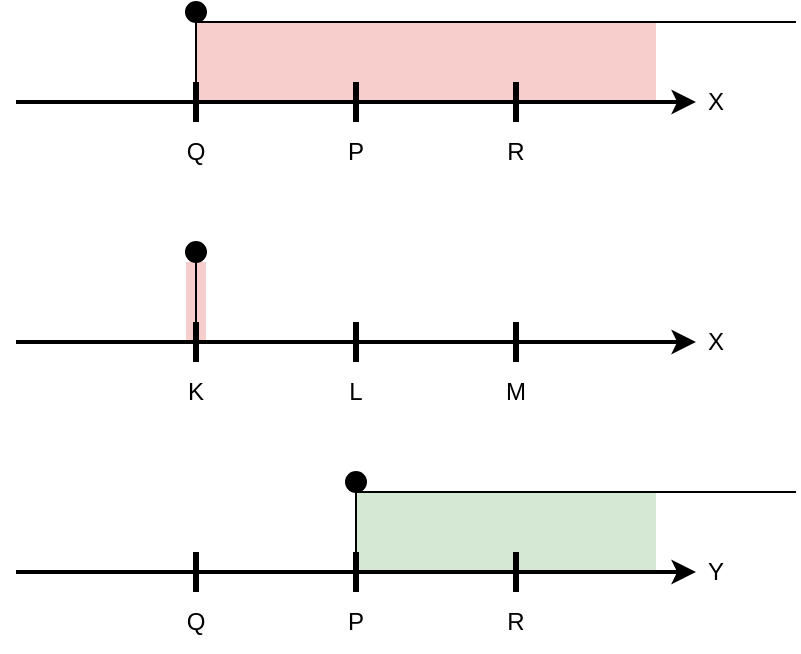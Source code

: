 <mxfile version="24.8.9">
  <diagram name="Page-1" id="3XYw_itv9GH--WRUSs52">
    <mxGraphModel dx="683" dy="375" grid="1" gridSize="10" guides="1" tooltips="1" connect="1" arrows="1" fold="1" page="1" pageScale="1" pageWidth="850" pageHeight="1100" math="0" shadow="0">
      <root>
        <mxCell id="0" />
        <mxCell id="1" parent="0" />
        <mxCell id="eaiu_duMrOjsQIChj3ES-15" value="" style="rounded=0;whiteSpace=wrap;html=1;fillColor=#f8cecc;strokeColor=none;" vertex="1" parent="1">
          <mxGeometry x="315" y="400" width="10" height="40" as="geometry" />
        </mxCell>
        <mxCell id="eaiu_duMrOjsQIChj3ES-13" value="" style="rounded=0;whiteSpace=wrap;html=1;fillColor=#f8cecc;strokeColor=none;" vertex="1" parent="1">
          <mxGeometry x="320" y="280" width="230" height="40" as="geometry" />
        </mxCell>
        <mxCell id="nEYcEpauWMIDou04Moa5-8" value="" style="endArrow=classic;html=1;rounded=0;strokeWidth=2;" parent="1" edge="1">
          <mxGeometry width="50" height="50" relative="1" as="geometry">
            <mxPoint x="230" y="320" as="sourcePoint" />
            <mxPoint x="570" y="320" as="targetPoint" />
          </mxGeometry>
        </mxCell>
        <mxCell id="nEYcEpauWMIDou04Moa5-10" value="" style="endArrow=none;html=1;rounded=0;" parent="1" edge="1">
          <mxGeometry width="50" height="50" relative="1" as="geometry">
            <mxPoint x="320" y="280" as="sourcePoint" />
            <mxPoint x="620" y="280" as="targetPoint" />
          </mxGeometry>
        </mxCell>
        <mxCell id="oSIhZrSZ0v3fDUKBHqzM-1" value="" style="endArrow=none;html=1;rounded=0;strokeWidth=3;" parent="1" edge="1">
          <mxGeometry width="50" height="50" relative="1" as="geometry">
            <mxPoint x="320" y="330" as="sourcePoint" />
            <mxPoint x="320" y="310" as="targetPoint" />
          </mxGeometry>
        </mxCell>
        <mxCell id="oSIhZrSZ0v3fDUKBHqzM-2" value="" style="endArrow=none;html=1;rounded=0;strokeWidth=3;" parent="1" edge="1">
          <mxGeometry width="50" height="50" relative="1" as="geometry">
            <mxPoint x="480" y="330" as="sourcePoint" />
            <mxPoint x="480" y="310" as="targetPoint" />
          </mxGeometry>
        </mxCell>
        <mxCell id="oSIhZrSZ0v3fDUKBHqzM-3" value="" style="endArrow=none;html=1;rounded=0;strokeWidth=3;" parent="1" edge="1">
          <mxGeometry width="50" height="50" relative="1" as="geometry">
            <mxPoint x="400" y="330" as="sourcePoint" />
            <mxPoint x="400" y="310" as="targetPoint" />
          </mxGeometry>
        </mxCell>
        <mxCell id="oSIhZrSZ0v3fDUKBHqzM-4" value="Q" style="text;html=1;align=center;verticalAlign=middle;whiteSpace=wrap;rounded=0;" parent="1" vertex="1">
          <mxGeometry x="310" y="330" width="20" height="30" as="geometry" />
        </mxCell>
        <mxCell id="oSIhZrSZ0v3fDUKBHqzM-8" value="P" style="text;html=1;align=center;verticalAlign=middle;whiteSpace=wrap;rounded=0;" parent="1" vertex="1">
          <mxGeometry x="390" y="330" width="20" height="30" as="geometry" />
        </mxCell>
        <mxCell id="oSIhZrSZ0v3fDUKBHqzM-9" value="R" style="text;html=1;align=center;verticalAlign=middle;whiteSpace=wrap;rounded=0;" parent="1" vertex="1">
          <mxGeometry x="470" y="330" width="20" height="30" as="geometry" />
        </mxCell>
        <mxCell id="oSIhZrSZ0v3fDUKBHqzM-10" value="X" style="text;html=1;align=center;verticalAlign=middle;whiteSpace=wrap;rounded=0;" parent="1" vertex="1">
          <mxGeometry x="570" y="300" width="20" height="40" as="geometry" />
        </mxCell>
        <mxCell id="oSIhZrSZ0v3fDUKBHqzM-18" value="" style="endArrow=none;html=1;rounded=0;" parent="1" target="oSIhZrSZ0v3fDUKBHqzM-15" edge="1">
          <mxGeometry width="50" height="50" relative="1" as="geometry">
            <mxPoint x="320" y="320" as="sourcePoint" />
            <mxPoint x="320" y="240" as="targetPoint" />
          </mxGeometry>
        </mxCell>
        <mxCell id="oSIhZrSZ0v3fDUKBHqzM-15" value="" style="ellipse;whiteSpace=wrap;html=1;aspect=fixed;fillColor=#000000;" parent="1" vertex="1">
          <mxGeometry x="315" y="270" width="10" height="10" as="geometry" />
        </mxCell>
        <mxCell id="oSIhZrSZ0v3fDUKBHqzM-19" value="" style="rounded=0;whiteSpace=wrap;html=1;fillColor=#d5e8d4;strokeColor=none;" parent="1" vertex="1">
          <mxGeometry x="400" y="515" width="150" height="40" as="geometry" />
        </mxCell>
        <mxCell id="oSIhZrSZ0v3fDUKBHqzM-20" value="" style="endArrow=classic;html=1;rounded=0;strokeWidth=2;" parent="1" edge="1">
          <mxGeometry width="50" height="50" relative="1" as="geometry">
            <mxPoint x="230" y="555" as="sourcePoint" />
            <mxPoint x="570" y="555" as="targetPoint" />
          </mxGeometry>
        </mxCell>
        <mxCell id="oSIhZrSZ0v3fDUKBHqzM-21" value="" style="endArrow=none;html=1;rounded=0;exitX=0;exitY=0;exitDx=0;exitDy=0;" parent="1" source="oSIhZrSZ0v3fDUKBHqzM-19" edge="1">
          <mxGeometry width="50" height="50" relative="1" as="geometry">
            <mxPoint x="320" y="515" as="sourcePoint" />
            <mxPoint x="620" y="515" as="targetPoint" />
          </mxGeometry>
        </mxCell>
        <mxCell id="oSIhZrSZ0v3fDUKBHqzM-22" value="" style="endArrow=none;html=1;rounded=0;strokeWidth=3;" parent="1" edge="1">
          <mxGeometry width="50" height="50" relative="1" as="geometry">
            <mxPoint x="320" y="565" as="sourcePoint" />
            <mxPoint x="320" y="545" as="targetPoint" />
          </mxGeometry>
        </mxCell>
        <mxCell id="oSIhZrSZ0v3fDUKBHqzM-23" value="" style="endArrow=none;html=1;rounded=0;strokeWidth=3;" parent="1" edge="1">
          <mxGeometry width="50" height="50" relative="1" as="geometry">
            <mxPoint x="480" y="565" as="sourcePoint" />
            <mxPoint x="480" y="545" as="targetPoint" />
          </mxGeometry>
        </mxCell>
        <mxCell id="oSIhZrSZ0v3fDUKBHqzM-24" value="" style="endArrow=none;html=1;rounded=0;strokeWidth=3;" parent="1" edge="1">
          <mxGeometry width="50" height="50" relative="1" as="geometry">
            <mxPoint x="400" y="565" as="sourcePoint" />
            <mxPoint x="400" y="545" as="targetPoint" />
          </mxGeometry>
        </mxCell>
        <mxCell id="oSIhZrSZ0v3fDUKBHqzM-25" value="Q" style="text;html=1;align=center;verticalAlign=middle;whiteSpace=wrap;rounded=0;" parent="1" vertex="1">
          <mxGeometry x="310" y="565" width="20" height="30" as="geometry" />
        </mxCell>
        <mxCell id="oSIhZrSZ0v3fDUKBHqzM-26" value="P" style="text;html=1;align=center;verticalAlign=middle;whiteSpace=wrap;rounded=0;" parent="1" vertex="1">
          <mxGeometry x="390" y="565" width="20" height="30" as="geometry" />
        </mxCell>
        <mxCell id="oSIhZrSZ0v3fDUKBHqzM-27" value="R" style="text;html=1;align=center;verticalAlign=middle;whiteSpace=wrap;rounded=0;" parent="1" vertex="1">
          <mxGeometry x="470" y="565" width="20" height="30" as="geometry" />
        </mxCell>
        <mxCell id="oSIhZrSZ0v3fDUKBHqzM-28" value="Y" style="text;html=1;align=center;verticalAlign=middle;whiteSpace=wrap;rounded=0;" parent="1" vertex="1">
          <mxGeometry x="570" y="535" width="20" height="40" as="geometry" />
        </mxCell>
        <mxCell id="oSIhZrSZ0v3fDUKBHqzM-32" value="" style="endArrow=none;html=1;rounded=0;" parent="1" edge="1">
          <mxGeometry width="50" height="50" relative="1" as="geometry">
            <mxPoint x="400" y="555" as="sourcePoint" />
            <mxPoint x="400" y="515" as="targetPoint" />
          </mxGeometry>
        </mxCell>
        <mxCell id="oSIhZrSZ0v3fDUKBHqzM-33" value="" style="ellipse;whiteSpace=wrap;html=1;aspect=fixed;fillColor=#000000;" parent="1" vertex="1">
          <mxGeometry x="395" y="505" width="10" height="10" as="geometry" />
        </mxCell>
        <mxCell id="eaiu_duMrOjsQIChj3ES-2" value="" style="endArrow=classic;html=1;rounded=0;strokeWidth=2;" edge="1" parent="1">
          <mxGeometry width="50" height="50" relative="1" as="geometry">
            <mxPoint x="230" y="440" as="sourcePoint" />
            <mxPoint x="570" y="440" as="targetPoint" />
          </mxGeometry>
        </mxCell>
        <mxCell id="eaiu_duMrOjsQIChj3ES-4" value="" style="endArrow=none;html=1;rounded=0;strokeWidth=3;" edge="1" parent="1">
          <mxGeometry width="50" height="50" relative="1" as="geometry">
            <mxPoint x="320" y="450" as="sourcePoint" />
            <mxPoint x="320" y="430" as="targetPoint" />
          </mxGeometry>
        </mxCell>
        <mxCell id="eaiu_duMrOjsQIChj3ES-5" value="" style="endArrow=none;html=1;rounded=0;strokeWidth=3;" edge="1" parent="1">
          <mxGeometry width="50" height="50" relative="1" as="geometry">
            <mxPoint x="480" y="450" as="sourcePoint" />
            <mxPoint x="480" y="430" as="targetPoint" />
          </mxGeometry>
        </mxCell>
        <mxCell id="eaiu_duMrOjsQIChj3ES-6" value="" style="endArrow=none;html=1;rounded=0;strokeWidth=3;" edge="1" parent="1">
          <mxGeometry width="50" height="50" relative="1" as="geometry">
            <mxPoint x="400" y="450" as="sourcePoint" />
            <mxPoint x="400" y="430" as="targetPoint" />
          </mxGeometry>
        </mxCell>
        <mxCell id="eaiu_duMrOjsQIChj3ES-7" value="K" style="text;html=1;align=center;verticalAlign=middle;whiteSpace=wrap;rounded=0;" vertex="1" parent="1">
          <mxGeometry x="310" y="450" width="20" height="30" as="geometry" />
        </mxCell>
        <mxCell id="eaiu_duMrOjsQIChj3ES-8" value="L" style="text;html=1;align=center;verticalAlign=middle;whiteSpace=wrap;rounded=0;" vertex="1" parent="1">
          <mxGeometry x="390" y="450" width="20" height="30" as="geometry" />
        </mxCell>
        <mxCell id="eaiu_duMrOjsQIChj3ES-9" value="M" style="text;html=1;align=center;verticalAlign=middle;whiteSpace=wrap;rounded=0;" vertex="1" parent="1">
          <mxGeometry x="470" y="450" width="20" height="30" as="geometry" />
        </mxCell>
        <mxCell id="eaiu_duMrOjsQIChj3ES-10" value="X" style="text;html=1;align=center;verticalAlign=middle;whiteSpace=wrap;rounded=0;" vertex="1" parent="1">
          <mxGeometry x="570" y="420" width="20" height="40" as="geometry" />
        </mxCell>
        <mxCell id="eaiu_duMrOjsQIChj3ES-11" value="" style="endArrow=none;html=1;rounded=0;" edge="1" parent="1" target="eaiu_duMrOjsQIChj3ES-12">
          <mxGeometry width="50" height="50" relative="1" as="geometry">
            <mxPoint x="320" y="440" as="sourcePoint" />
            <mxPoint x="320" y="360" as="targetPoint" />
          </mxGeometry>
        </mxCell>
        <mxCell id="eaiu_duMrOjsQIChj3ES-12" value="" style="ellipse;whiteSpace=wrap;html=1;aspect=fixed;fillColor=#000000;" vertex="1" parent="1">
          <mxGeometry x="315" y="390" width="10" height="10" as="geometry" />
        </mxCell>
      </root>
    </mxGraphModel>
  </diagram>
</mxfile>

